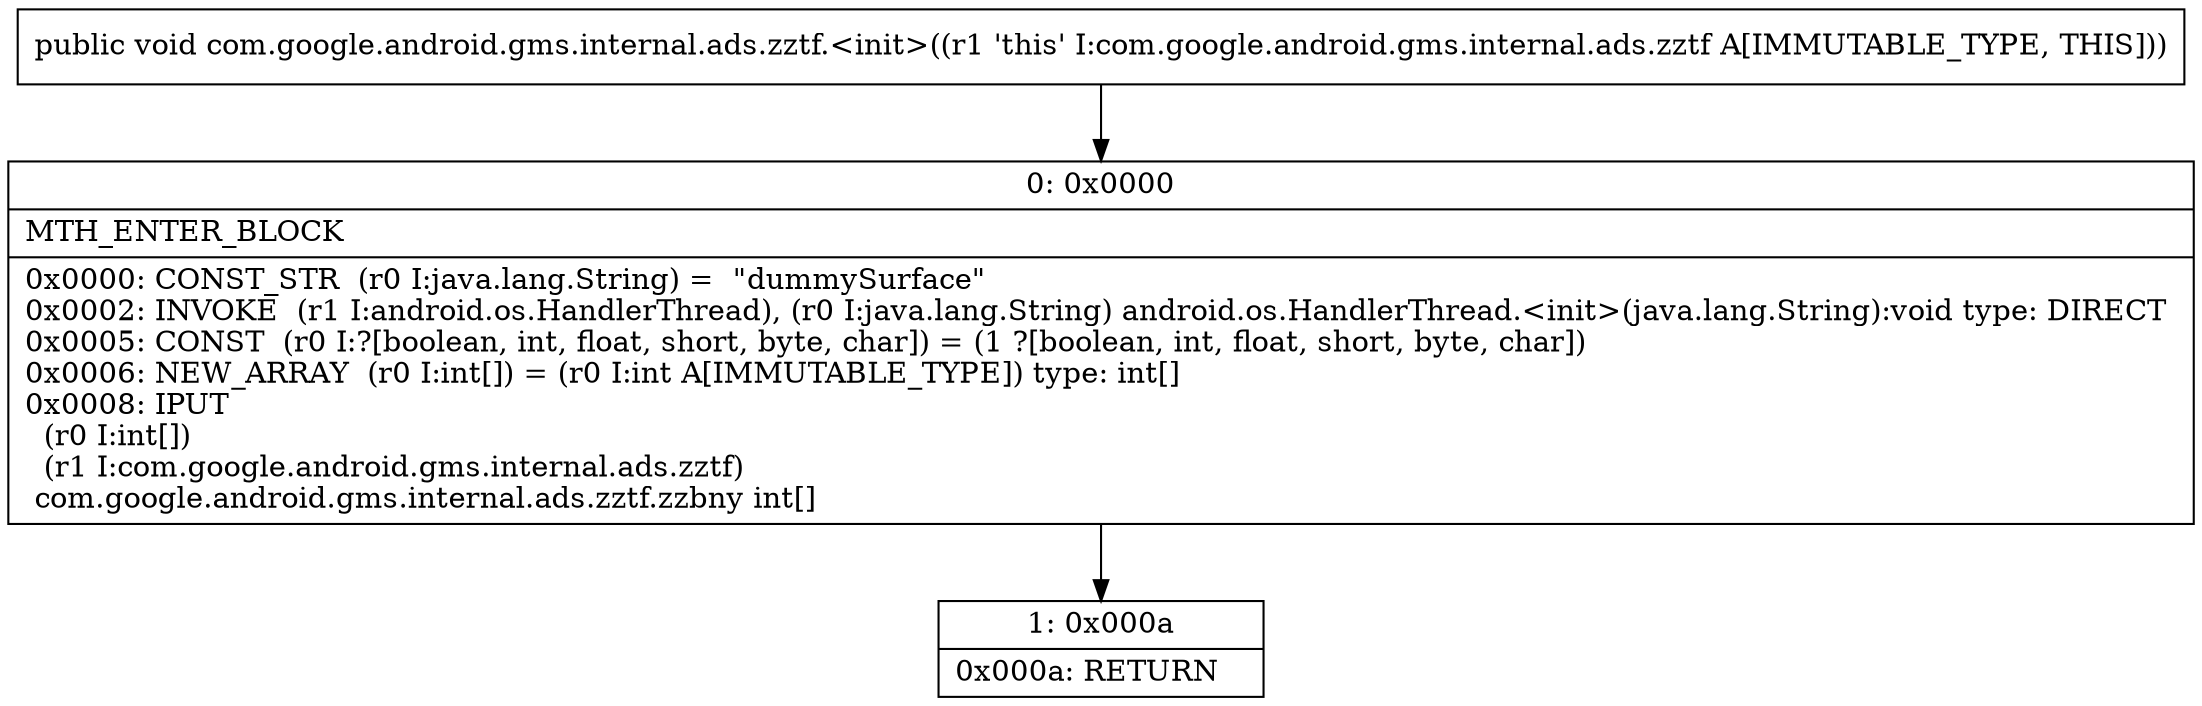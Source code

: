 digraph "CFG forcom.google.android.gms.internal.ads.zztf.\<init\>()V" {
Node_0 [shape=record,label="{0\:\ 0x0000|MTH_ENTER_BLOCK\l|0x0000: CONST_STR  (r0 I:java.lang.String) =  \"dummySurface\" \l0x0002: INVOKE  (r1 I:android.os.HandlerThread), (r0 I:java.lang.String) android.os.HandlerThread.\<init\>(java.lang.String):void type: DIRECT \l0x0005: CONST  (r0 I:?[boolean, int, float, short, byte, char]) = (1 ?[boolean, int, float, short, byte, char]) \l0x0006: NEW_ARRAY  (r0 I:int[]) = (r0 I:int A[IMMUTABLE_TYPE]) type: int[] \l0x0008: IPUT  \l  (r0 I:int[])\l  (r1 I:com.google.android.gms.internal.ads.zztf)\l com.google.android.gms.internal.ads.zztf.zzbny int[] \l}"];
Node_1 [shape=record,label="{1\:\ 0x000a|0x000a: RETURN   \l}"];
MethodNode[shape=record,label="{public void com.google.android.gms.internal.ads.zztf.\<init\>((r1 'this' I:com.google.android.gms.internal.ads.zztf A[IMMUTABLE_TYPE, THIS])) }"];
MethodNode -> Node_0;
Node_0 -> Node_1;
}

